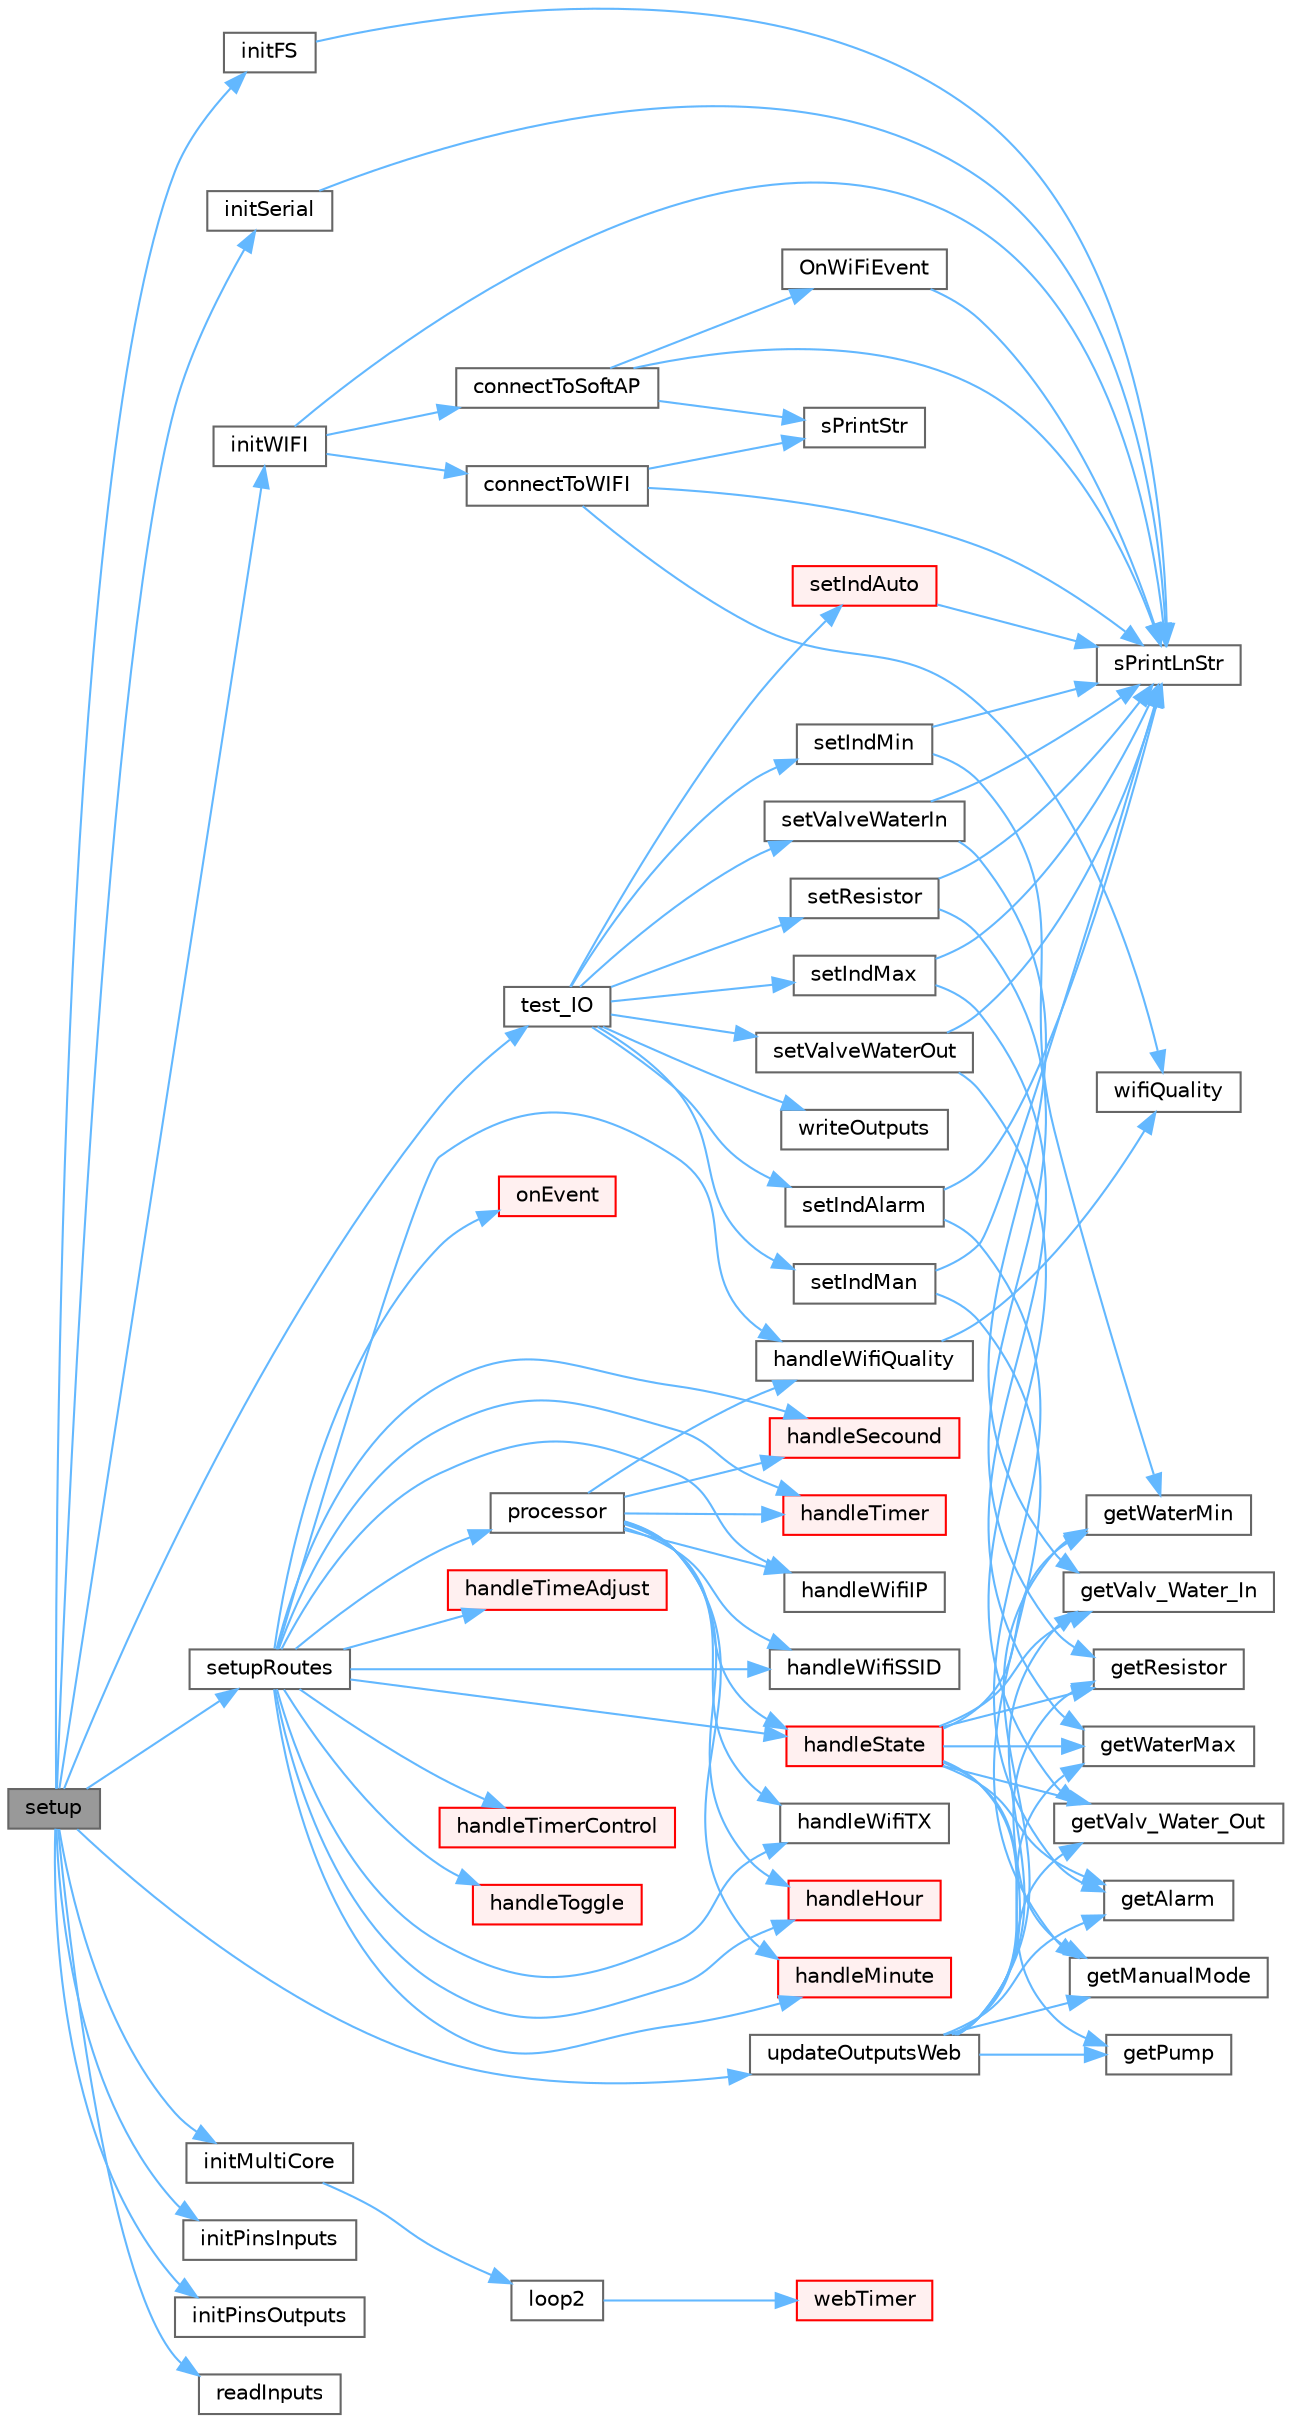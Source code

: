 digraph "setup"
{
 // LATEX_PDF_SIZE
  bgcolor="transparent";
  edge [fontname=Helvetica,fontsize=10,labelfontname=Helvetica,labelfontsize=10];
  node [fontname=Helvetica,fontsize=10,shape=box,height=0.2,width=0.4];
  rankdir="LR";
  Node1 [id="Node000001",label="setup",height=0.2,width=0.4,color="gray40", fillcolor="grey60", style="filled", fontcolor="black",tooltip="Create a webserver object that listens for HTTP request on port 80."];
  Node1 -> Node2 [id="edge265_Node000001_Node000002",color="steelblue1",style="solid",tooltip=" "];
  Node2 [id="Node000002",label="initFS",height=0.2,width=0.4,color="grey40", fillcolor="white", style="filled",URL="$_o_s___f_s_8cpp.html#a71502ea2a2f3c2ba9d3caaeb1655c997",tooltip="Inicia o segundo core."];
  Node2 -> Node3 [id="edge266_Node000002_Node000003",color="steelblue1",style="solid",tooltip=" "];
  Node3 [id="Node000003",label="sPrintLnStr",height=0.2,width=0.4,color="grey40", fillcolor="white", style="filled",URL="$_m_d___serial_8cpp.html#aaaf82364eff15ff055f45914b62051ab",tooltip="Print number."];
  Node1 -> Node4 [id="edge267_Node000001_Node000004",color="steelblue1",style="solid",tooltip=" "];
  Node4 [id="Node000004",label="initMultiCore",height=0.2,width=0.4,color="grey40", fillcolor="white", style="filled",URL="$_o_s__multi__core_8cpp.html#a02ef1114b2c4e173a5ddafb425f38cc5",tooltip="Main loop to run in core 1."];
  Node4 -> Node5 [id="edge268_Node000004_Node000005",color="steelblue1",style="solid",tooltip=" "];
  Node5 [id="Node000005",label="loop2",height=0.2,width=0.4,color="grey40", fillcolor="white", style="filled",URL="$_a_p__main_8cpp.html#a8b626fb41c6433470c66289ad702ba87",tooltip="MAIN."];
  Node5 -> Node6 [id="edge269_Node000005_Node000006",color="steelblue1",style="solid",tooltip=" "];
  Node6 [id="Node000006",label="webTimer",height=0.2,width=0.4,color="red", fillcolor="#FFF0F0", style="filled",URL="$_m_d___timer_8cpp.html#a504723789792b242f59e8f9adfb48009",tooltip="Timer Functions calls."];
  Node1 -> Node13 [id="edge270_Node000001_Node000013",color="steelblue1",style="solid",tooltip=" "];
  Node13 [id="Node000013",label="initPinsInputs",height=0.2,width=0.4,color="grey40", fillcolor="white", style="filled",URL="$_o_s___g_p_i_o_8cpp.html#a96f4f5e9c32d277c8b5f45b1b0c068fc",tooltip="Inicia os outputs."];
  Node1 -> Node14 [id="edge271_Node000001_Node000014",color="steelblue1",style="solid",tooltip=" "];
  Node14 [id="Node000014",label="initPinsOutputs",height=0.2,width=0.4,color="grey40", fillcolor="white", style="filled",URL="$_o_s___g_p_i_o_8cpp.html#a034848835eb2ce8872c4da77568895fc",tooltip="Inicia o sistema de arquivos."];
  Node1 -> Node15 [id="edge272_Node000001_Node000015",color="steelblue1",style="solid",tooltip=" "];
  Node15 [id="Node000015",label="initSerial",height=0.2,width=0.4,color="grey40", fillcolor="white", style="filled",URL="$_m_d___serial_8cpp.html#a2531a428197475f184bd61c0b412396a",tooltip="Set timer status."];
  Node15 -> Node3 [id="edge273_Node000015_Node000003",color="steelblue1",style="solid",tooltip=" "];
  Node1 -> Node16 [id="edge274_Node000001_Node000016",color="steelblue1",style="solid",tooltip=" "];
  Node16 [id="Node000016",label="initWIFI",height=0.2,width=0.4,color="grey40", fillcolor="white", style="filled",URL="$_m_d__wifi_8cpp.html#a6a4f6edd72eb1d80a65dea86d761f744",tooltip="Initiate WiFi."];
  Node16 -> Node17 [id="edge275_Node000016_Node000017",color="steelblue1",style="solid",tooltip=" "];
  Node17 [id="Node000017",label="connectToSoftAP",height=0.2,width=0.4,color="grey40", fillcolor="white", style="filled",URL="$_m_d__wifi_8cpp.html#a9101d1f69c8269cfa31d1c48e083f9c7",tooltip="Connect to SoftAP."];
  Node17 -> Node18 [id="edge276_Node000017_Node000018",color="steelblue1",style="solid",tooltip=" "];
  Node18 [id="Node000018",label="OnWiFiEvent",height=0.2,width=0.4,color="grey40", fillcolor="white", style="filled",URL="$_m_d__wifi_8cpp.html#a76abca56e85121cdcc6b6936ad2fd51c",tooltip="WiFi Event Handler."];
  Node18 -> Node3 [id="edge277_Node000018_Node000003",color="steelblue1",style="solid",tooltip=" "];
  Node17 -> Node3 [id="edge278_Node000017_Node000003",color="steelblue1",style="solid",tooltip=" "];
  Node17 -> Node19 [id="edge279_Node000017_Node000019",color="steelblue1",style="solid",tooltip=" "];
  Node19 [id="Node000019",label="sPrintStr",height=0.2,width=0.4,color="grey40", fillcolor="white", style="filled",URL="$_m_d___serial_8cpp.html#ac26aedfdce8cea151106030a2ae286b9",tooltip="Print string with new line."];
  Node16 -> Node20 [id="edge280_Node000016_Node000020",color="steelblue1",style="solid",tooltip=" "];
  Node20 [id="Node000020",label="connectToWIFI",height=0.2,width=0.4,color="grey40", fillcolor="white", style="filled",URL="$_m_d__wifi_8cpp.html#a1d87ca7595a03369db2c1199bc624318",tooltip="Connect to WiFi."];
  Node20 -> Node3 [id="edge281_Node000020_Node000003",color="steelblue1",style="solid",tooltip=" "];
  Node20 -> Node19 [id="edge282_Node000020_Node000019",color="steelblue1",style="solid",tooltip=" "];
  Node20 -> Node21 [id="edge283_Node000020_Node000021",color="steelblue1",style="solid",tooltip=" "];
  Node21 [id="Node000021",label="wifiQuality",height=0.2,width=0.4,color="grey40", fillcolor="white", style="filled",URL="$_m_d__wifi_8cpp.html#abb46cda72435678d0ea2a5881f4349e7",tooltip="WiFi Quality."];
  Node16 -> Node3 [id="edge284_Node000016_Node000003",color="steelblue1",style="solid",tooltip=" "];
  Node1 -> Node22 [id="edge285_Node000001_Node000022",color="steelblue1",style="solid",tooltip=" "];
  Node22 [id="Node000022",label="readInputs",height=0.2,width=0.4,color="grey40", fillcolor="white", style="filled",URL="$_o_s___g_p_i_o_8cpp.html#acfc1d4a44c5d7039701b596a3df6eae3",tooltip="Atualiza as saidas."];
  Node1 -> Node23 [id="edge286_Node000001_Node000023",color="steelblue1",style="solid",tooltip=" "];
  Node23 [id="Node000023",label="setupRoutes",height=0.2,width=0.4,color="grey40", fillcolor="white", style="filled",URL="$_a_p___web_8cpp.html#a553ce9cca044d40931e5cbe9deb407e4",tooltip="Setup Calls."];
  Node23 -> Node24 [id="edge287_Node000023_Node000024",color="steelblue1",style="solid",tooltip=" "];
  Node24 [id="Node000024",label="handleHour",height=0.2,width=0.4,color="red", fillcolor="#FFF0F0", style="filled",URL="$_m_d___web___handlers_8cpp.html#af5d26a4c3ed9e05f2b2d04935793447f",tooltip="Handle timer."];
  Node23 -> Node25 [id="edge288_Node000023_Node000025",color="steelblue1",style="solid",tooltip=" "];
  Node25 [id="Node000025",label="handleMinute",height=0.2,width=0.4,color="red", fillcolor="#FFF0F0", style="filled",URL="$_m_d___web___handlers_8cpp.html#ac109e287eeaaac772d362b9192d186d8",tooltip="Handle hour."];
  Node23 -> Node26 [id="edge289_Node000023_Node000026",color="steelblue1",style="solid",tooltip=" "];
  Node26 [id="Node000026",label="handleSecound",height=0.2,width=0.4,color="red", fillcolor="#FFF0F0", style="filled",URL="$_m_d___web___handlers_8cpp.html#a06bda99cade1494aaaafff873d92ded3",tooltip="Handle minute."];
  Node23 -> Node27 [id="edge290_Node000023_Node000027",color="steelblue1",style="solid",tooltip=" "];
  Node27 [id="Node000027",label="handleState",height=0.2,width=0.4,color="red", fillcolor="#FFF0F0", style="filled",URL="$_m_d___web___handlers_8cpp.html#a5f2461b87633880956acaad69733ec8d",tooltip="Handle timer control."];
  Node27 -> Node28 [id="edge291_Node000027_Node000028",color="steelblue1",style="solid",tooltip=" "];
  Node28 [id="Node000028",label="getAlarm",height=0.2,width=0.4,color="grey40", fillcolor="white", style="filled",URL="$_o_s___g_p_i_o_8cpp.html#a36575ea4abf90b10ef86ad50f0b9fad0",tooltip="Retorna estado do sensor de agua de minimo."];
  Node27 -> Node30 [id="edge292_Node000027_Node000030",color="steelblue1",style="solid",tooltip=" "];
  Node30 [id="Node000030",label="getManualMode",height=0.2,width=0.4,color="grey40", fillcolor="white", style="filled",URL="$_o_s___g_p_i_o_8cpp.html#a20a8e677a695003ed8259fc2e32b6462",tooltip="Retorna estado do interruptor auto."];
  Node27 -> Node31 [id="edge293_Node000027_Node000031",color="steelblue1",style="solid",tooltip=" "];
  Node31 [id="Node000031",label="getPump",height=0.2,width=0.4,color="grey40", fillcolor="white", style="filled",URL="$_o_s___g_p_i_o_8cpp.html#a796c21f2a4c37ce17a1f14d80b54ed66",tooltip="Retorna estado da valvula de vapor."];
  Node27 -> Node32 [id="edge294_Node000027_Node000032",color="steelblue1",style="solid",tooltip=" "];
  Node32 [id="Node000032",label="getResistor",height=0.2,width=0.4,color="grey40", fillcolor="white", style="filled",URL="$_o_s___g_p_i_o_8cpp.html#a56feb35df23b1452f2695b6469042ec2",tooltip="Retorna estado do botao manual."];
  Node27 -> Node33 [id="edge295_Node000027_Node000033",color="steelblue1",style="solid",tooltip=" "];
  Node33 [id="Node000033",label="getValv_Water_In",height=0.2,width=0.4,color="grey40", fillcolor="white", style="filled",URL="$_o_s___g_p_i_o_8cpp.html#a2e1179e338420a43f95be0b8a7ed885d",tooltip="Retorna estado do resistor."];
  Node27 -> Node34 [id="edge296_Node000027_Node000034",color="steelblue1",style="solid",tooltip=" "];
  Node34 [id="Node000034",label="getValv_Water_Out",height=0.2,width=0.4,color="grey40", fillcolor="white", style="filled",URL="$_o_s___g_p_i_o_8cpp.html#a8b22aea595b0457364230c92779ae37a",tooltip="Retorna estado da entrada de agua."];
  Node27 -> Node35 [id="edge297_Node000027_Node000035",color="steelblue1",style="solid",tooltip=" "];
  Node35 [id="Node000035",label="getWaterMax",height=0.2,width=0.4,color="grey40", fillcolor="white", style="filled",URL="$_o_s___g_p_i_o_8cpp.html#a2b0449e42db71938062564c4f643c215",tooltip="Inicia os inputs."];
  Node27 -> Node36 [id="edge298_Node000027_Node000036",color="steelblue1",style="solid",tooltip=" "];
  Node36 [id="Node000036",label="getWaterMin",height=0.2,width=0.4,color="grey40", fillcolor="white", style="filled",URL="$_o_s___g_p_i_o_8cpp.html#a166177fea9ace421d96924d83286abfc",tooltip="Retorna estado do sensor de agua de maximo."];
  Node23 -> Node37 [id="edge299_Node000023_Node000037",color="steelblue1",style="solid",tooltip=" "];
  Node37 [id="Node000037",label="handleTimeAdjust",height=0.2,width=0.4,color="red", fillcolor="#FFF0F0", style="filled",URL="$_m_d___web___handlers_8cpp.html#acd82388b56435489b8b58cf2033a2d99",tooltip="Handle wifi IP."];
  Node23 -> Node50 [id="edge300_Node000023_Node000050",color="steelblue1",style="solid",tooltip=" "];
  Node50 [id="Node000050",label="handleTimer",height=0.2,width=0.4,color="red", fillcolor="#FFF0F0", style="filled",URL="$_m_d___web___handlers_8cpp.html#af81d47970421b46f19156b8c97bb4ee3",tooltip="Get resistor."];
  Node23 -> Node51 [id="edge301_Node000023_Node000051",color="steelblue1",style="solid",tooltip=" "];
  Node51 [id="Node000051",label="handleTimerControl",height=0.2,width=0.4,color="red", fillcolor="#FFF0F0", style="filled",URL="$_m_d___web___handlers_8cpp.html#a72a515762408e37f73ff78c93edeb326",tooltip="Handle time adjustment."];
  Node23 -> Node53 [id="edge302_Node000023_Node000053",color="steelblue1",style="solid",tooltip=" "];
  Node53 [id="Node000053",label="handleToggle",height=0.2,width=0.4,color="red", fillcolor="#FFF0F0", style="filled",URL="$_m_d___web___handlers_8cpp.html#ade79ba305a284591f94d9eb3c89718bd",tooltip="Handle state."];
  Node23 -> Node65 [id="edge303_Node000023_Node000065",color="steelblue1",style="solid",tooltip=" "];
  Node65 [id="Node000065",label="handleWifiIP",height=0.2,width=0.4,color="grey40", fillcolor="white", style="filled",URL="$_m_d___web___handlers_8cpp.html#aaaba643a4700d7420108e9ec4ced8550",tooltip="Handle wifi TX."];
  Node23 -> Node66 [id="edge304_Node000023_Node000066",color="steelblue1",style="solid",tooltip=" "];
  Node66 [id="Node000066",label="handleWifiQuality",height=0.2,width=0.4,color="grey40", fillcolor="white", style="filled",URL="$_m_d___web___handlers_8cpp.html#a6f8cf668f5479d2c408cd6002f30dc94",tooltip="Handle secound."];
  Node66 -> Node21 [id="edge305_Node000066_Node000021",color="steelblue1",style="solid",tooltip=" "];
  Node23 -> Node67 [id="edge306_Node000023_Node000067",color="steelblue1",style="solid",tooltip=" "];
  Node67 [id="Node000067",label="handleWifiSSID",height=0.2,width=0.4,color="grey40", fillcolor="white", style="filled",URL="$_m_d___web___handlers_8cpp.html#aa72d97405ad3471e84716689e54bd5ce",tooltip="Handle wifi quality."];
  Node23 -> Node68 [id="edge307_Node000023_Node000068",color="steelblue1",style="solid",tooltip=" "];
  Node68 [id="Node000068",label="handleWifiTX",height=0.2,width=0.4,color="grey40", fillcolor="white", style="filled",URL="$_m_d___web___handlers_8cpp.html#ab8ee32b756c8c141be8847349f723395",tooltip="Handle wifi SSID."];
  Node23 -> Node69 [id="edge308_Node000023_Node000069",color="steelblue1",style="solid",tooltip=" "];
  Node69 [id="Node000069",label="onEvent",height=0.2,width=0.4,color="red", fillcolor="#FFF0F0", style="filled",URL="$_a_p___web_8cpp.html#ad296f25594d8ca4d02d0025819437b7b",tooltip="Web Server and WebSocket Server variables and constants initialization function."];
  Node23 -> Node71 [id="edge309_Node000023_Node000071",color="steelblue1",style="solid",tooltip=" "];
  Node71 [id="Node000071",label="processor",height=0.2,width=0.4,color="grey40", fillcolor="white", style="filled",URL="$_m_d___web___handlers_8cpp.html#a0c021f9721c3b479757f8e1b40624b6c",tooltip="Handle toggle."];
  Node71 -> Node24 [id="edge310_Node000071_Node000024",color="steelblue1",style="solid",tooltip=" "];
  Node71 -> Node25 [id="edge311_Node000071_Node000025",color="steelblue1",style="solid",tooltip=" "];
  Node71 -> Node26 [id="edge312_Node000071_Node000026",color="steelblue1",style="solid",tooltip=" "];
  Node71 -> Node27 [id="edge313_Node000071_Node000027",color="steelblue1",style="solid",tooltip=" "];
  Node71 -> Node50 [id="edge314_Node000071_Node000050",color="steelblue1",style="solid",tooltip=" "];
  Node71 -> Node65 [id="edge315_Node000071_Node000065",color="steelblue1",style="solid",tooltip=" "];
  Node71 -> Node66 [id="edge316_Node000071_Node000066",color="steelblue1",style="solid",tooltip=" "];
  Node71 -> Node67 [id="edge317_Node000071_Node000067",color="steelblue1",style="solid",tooltip=" "];
  Node71 -> Node68 [id="edge318_Node000071_Node000068",color="steelblue1",style="solid",tooltip=" "];
  Node1 -> Node72 [id="edge319_Node000001_Node000072",color="steelblue1",style="solid",tooltip=" "];
  Node72 [id="Node000072",label="test_IO",height=0.2,width=0.4,color="grey40", fillcolor="white", style="filled",URL="$_m_d___test___i_os_8cpp.html#a9e210ff652f1bccff9bb78912bd121c1",tooltip="Print number with new line."];
  Node72 -> Node73 [id="edge320_Node000072_Node000073",color="steelblue1",style="solid",tooltip=" "];
  Node73 [id="Node000073",label="setIndAlarm",height=0.2,width=0.4,color="grey40", fillcolor="white", style="filled",URL="$_o_s___g_p_i_o_8cpp.html#a76b46044c939e363a3e761d515af2e1a",tooltip="Liga/desliga o indicador luminoso nivel agua minimo."];
  Node73 -> Node28 [id="edge321_Node000073_Node000028",color="steelblue1",style="solid",tooltip=" "];
  Node73 -> Node3 [id="edge322_Node000073_Node000003",color="steelblue1",style="solid",tooltip=" "];
  Node72 -> Node74 [id="edge323_Node000072_Node000074",color="steelblue1",style="solid",tooltip=" "];
  Node74 [id="Node000074",label="setIndAuto",height=0.2,width=0.4,color="red", fillcolor="#FFF0F0", style="filled",URL="$_o_s___g_p_i_o_8cpp.html#ad606ba53b3e713efe768dd0e380c97a2",tooltip="Liga/desliga o indicador luminoso da resistencia."];
  Node74 -> Node3 [id="edge324_Node000074_Node000003",color="steelblue1",style="solid",tooltip=" "];
  Node72 -> Node75 [id="edge325_Node000072_Node000075",color="steelblue1",style="solid",tooltip=" "];
  Node75 [id="Node000075",label="setIndMan",height=0.2,width=0.4,color="grey40", fillcolor="white", style="filled",URL="$_o_s___g_p_i_o_8cpp.html#a86fca9908335532b4c89bca82aaa9346",tooltip="Liga/desliga o indicador luminoso alarme."];
  Node75 -> Node30 [id="edge326_Node000075_Node000030",color="steelblue1",style="solid",tooltip=" "];
  Node75 -> Node3 [id="edge327_Node000075_Node000003",color="steelblue1",style="solid",tooltip=" "];
  Node72 -> Node76 [id="edge328_Node000072_Node000076",color="steelblue1",style="solid",tooltip=" "];
  Node76 [id="Node000076",label="setIndMax",height=0.2,width=0.4,color="grey40", fillcolor="white", style="filled",URL="$_o_s___g_p_i_o_8cpp.html#a87a31bccb377b0b9f859242b0635052c",tooltip="Retorna estado da bomba de agua."];
  Node76 -> Node35 [id="edge329_Node000076_Node000035",color="steelblue1",style="solid",tooltip=" "];
  Node76 -> Node3 [id="edge330_Node000076_Node000003",color="steelblue1",style="solid",tooltip=" "];
  Node72 -> Node77 [id="edge331_Node000072_Node000077",color="steelblue1",style="solid",tooltip=" "];
  Node77 [id="Node000077",label="setIndMin",height=0.2,width=0.4,color="grey40", fillcolor="white", style="filled",URL="$_o_s___g_p_i_o_8cpp.html#afd12f5c7d9986ada0226426896ee09c7",tooltip="Liga/desliga o indicador luminoso nivel agua maximo."];
  Node77 -> Node36 [id="edge332_Node000077_Node000036",color="steelblue1",style="solid",tooltip=" "];
  Node77 -> Node3 [id="edge333_Node000077_Node000003",color="steelblue1",style="solid",tooltip=" "];
  Node72 -> Node78 [id="edge334_Node000072_Node000078",color="steelblue1",style="solid",tooltip=" "];
  Node78 [id="Node000078",label="setResistor",height=0.2,width=0.4,color="grey40", fillcolor="white", style="filled",URL="$_o_s___g_p_i_o_8cpp.html#a2a90701c1f779b95de3a3770a5425f3c",tooltip="Liga/desliga o indicador luminoso da valvula 2."];
  Node78 -> Node32 [id="edge335_Node000078_Node000032",color="steelblue1",style="solid",tooltip=" "];
  Node78 -> Node3 [id="edge336_Node000078_Node000003",color="steelblue1",style="solid",tooltip=" "];
  Node72 -> Node79 [id="edge337_Node000072_Node000079",color="steelblue1",style="solid",tooltip=" "];
  Node79 [id="Node000079",label="setValveWaterIn",height=0.2,width=0.4,color="grey40", fillcolor="white", style="filled",URL="$_o_s___g_p_i_o_8cpp.html#a0d4efaa2bfb0fa53aa24405940a7a66c",tooltip="Liga/desliga o indicador luminoso da bomba de agua."];
  Node79 -> Node33 [id="edge338_Node000079_Node000033",color="steelblue1",style="solid",tooltip=" "];
  Node79 -> Node3 [id="edge339_Node000079_Node000003",color="steelblue1",style="solid",tooltip=" "];
  Node72 -> Node80 [id="edge340_Node000072_Node000080",color="steelblue1",style="solid",tooltip=" "];
  Node80 [id="Node000080",label="setValveWaterOut",height=0.2,width=0.4,color="grey40", fillcolor="white", style="filled",URL="$_o_s___g_p_i_o_8cpp.html#abfda791029a2af9523cc59ff44b6c52e",tooltip="Liga/desliga o indicador luminoso da valvula 1."];
  Node80 -> Node34 [id="edge341_Node000080_Node000034",color="steelblue1",style="solid",tooltip=" "];
  Node80 -> Node3 [id="edge342_Node000080_Node000003",color="steelblue1",style="solid",tooltip=" "];
  Node72 -> Node81 [id="edge343_Node000072_Node000081",color="steelblue1",style="solid",tooltip=" "];
  Node81 [id="Node000081",label="writeOutputs",height=0.2,width=0.4,color="grey40", fillcolor="white", style="filled",URL="$_o_s___g_p_i_o_8cpp.html#a4be402fa1ac7049ed1671c31572e0f75",tooltip="Liga/desliga o modo auto."];
  Node1 -> Node82 [id="edge344_Node000001_Node000082",color="steelblue1",style="solid",tooltip=" "];
  Node82 [id="Node000082",label="updateOutputsWeb",height=0.2,width=0.4,color="grey40", fillcolor="white", style="filled",URL="$_m_d___web___i_o___mngmnt_8cpp.html#a76f121aef723f8209031f700a1cf5a61",tooltip="Mode management."];
  Node82 -> Node28 [id="edge345_Node000082_Node000028",color="steelblue1",style="solid",tooltip=" "];
  Node82 -> Node30 [id="edge346_Node000082_Node000030",color="steelblue1",style="solid",tooltip=" "];
  Node82 -> Node31 [id="edge347_Node000082_Node000031",color="steelblue1",style="solid",tooltip=" "];
  Node82 -> Node32 [id="edge348_Node000082_Node000032",color="steelblue1",style="solid",tooltip=" "];
  Node82 -> Node33 [id="edge349_Node000082_Node000033",color="steelblue1",style="solid",tooltip=" "];
  Node82 -> Node34 [id="edge350_Node000082_Node000034",color="steelblue1",style="solid",tooltip=" "];
  Node82 -> Node35 [id="edge351_Node000082_Node000035",color="steelblue1",style="solid",tooltip=" "];
  Node82 -> Node36 [id="edge352_Node000082_Node000036",color="steelblue1",style="solid",tooltip=" "];
}
